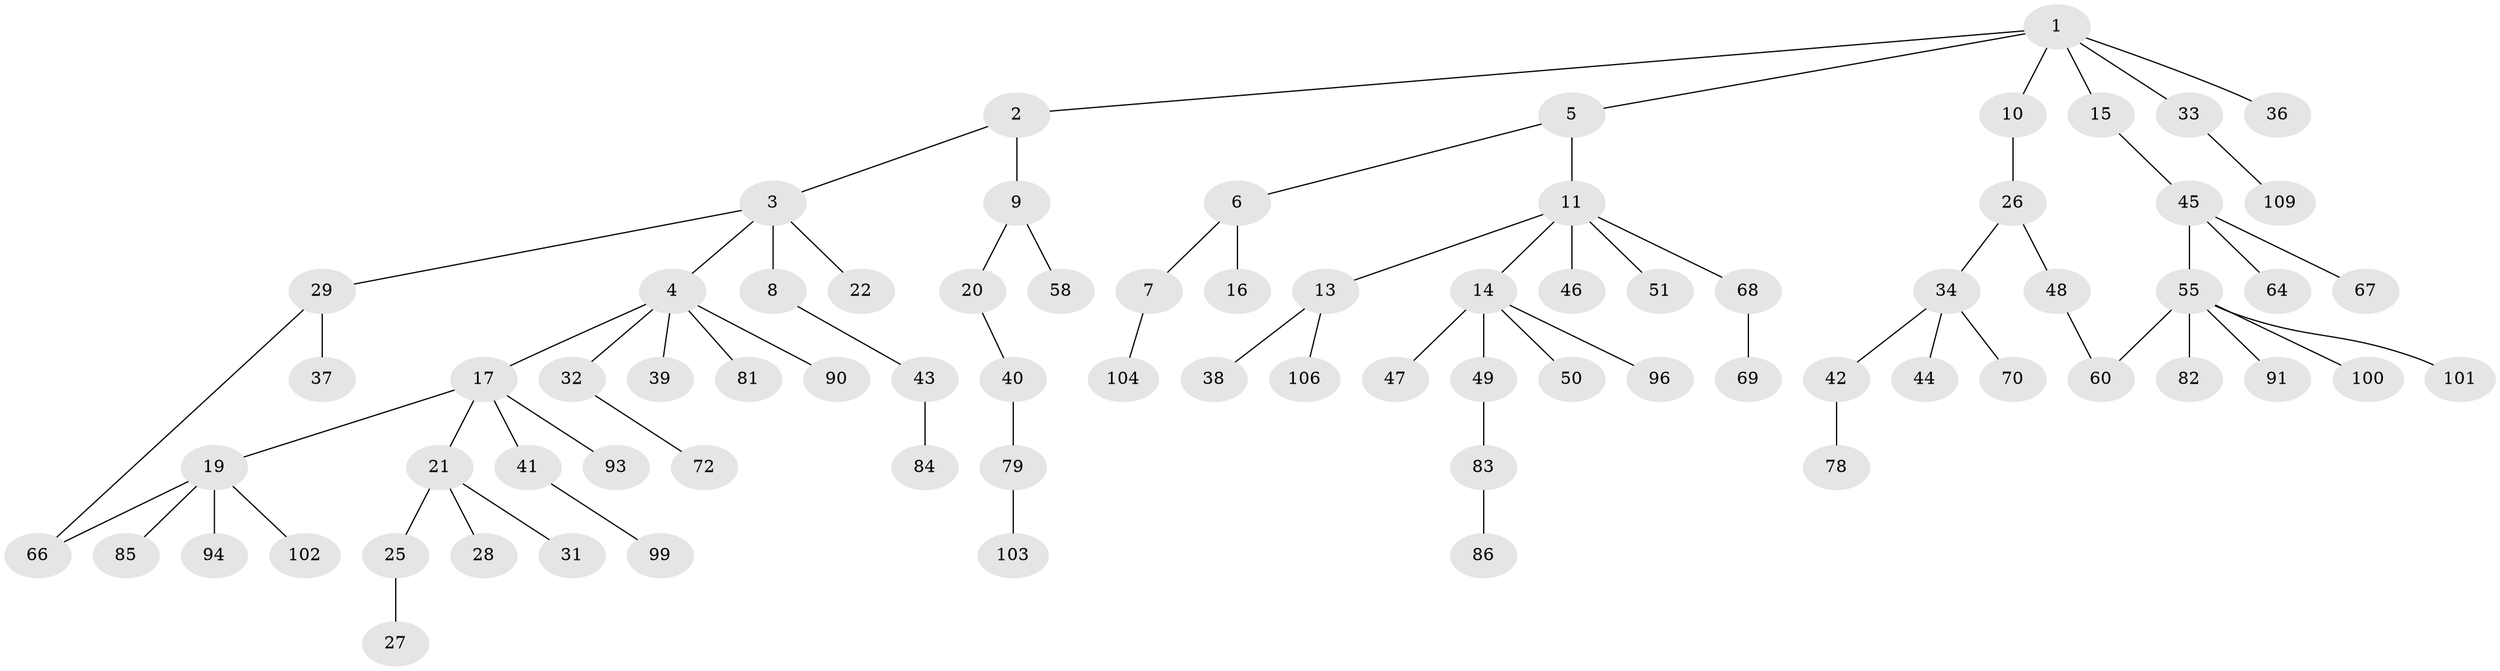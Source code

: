 // original degree distribution, {7: 0.009174311926605505, 3: 0.13761467889908258, 6: 0.009174311926605505, 5: 0.027522935779816515, 4: 0.09174311926605505, 2: 0.25688073394495414, 1: 0.46788990825688076}
// Generated by graph-tools (version 1.1) at 2025/10/02/27/25 16:10:56]
// undirected, 76 vertices, 77 edges
graph export_dot {
graph [start="1"]
  node [color=gray90,style=filled];
  1 [super="+59"];
  2;
  3 [super="+75"];
  4 [super="+18"];
  5 [super="+62"];
  6 [super="+77"];
  7;
  8 [super="+56"];
  9 [super="+57"];
  10 [super="+65"];
  11 [super="+12"];
  13 [super="+24"];
  14 [super="+35"];
  15;
  16 [super="+80"];
  17 [super="+30"];
  19 [super="+63"];
  20;
  21 [super="+23"];
  22 [super="+87"];
  25;
  26;
  27 [super="+53"];
  28;
  29 [super="+76"];
  31;
  32;
  33;
  34 [super="+52"];
  36;
  37;
  38;
  39;
  40;
  41 [super="+74"];
  42;
  43 [super="+95"];
  44;
  45;
  46;
  47;
  48 [super="+54"];
  49 [super="+73"];
  50;
  51;
  55 [super="+61"];
  58;
  60;
  64;
  66 [super="+71"];
  67 [super="+92"];
  68;
  69 [super="+89"];
  70;
  72 [super="+107"];
  78;
  79 [super="+88"];
  81;
  82;
  83;
  84 [super="+97"];
  85;
  86;
  90 [super="+98"];
  91;
  93 [super="+108"];
  94;
  96;
  99;
  100;
  101;
  102;
  103;
  104 [super="+105"];
  106;
  109;
  1 -- 2;
  1 -- 5;
  1 -- 10;
  1 -- 15;
  1 -- 33;
  1 -- 36;
  2 -- 3;
  2 -- 9;
  3 -- 4;
  3 -- 8;
  3 -- 22;
  3 -- 29;
  4 -- 17;
  4 -- 39;
  4 -- 90;
  4 -- 32;
  4 -- 81;
  5 -- 6;
  5 -- 11;
  6 -- 7;
  6 -- 16;
  7 -- 104;
  8 -- 43;
  9 -- 20;
  9 -- 58;
  10 -- 26;
  11 -- 68;
  11 -- 51;
  11 -- 14;
  11 -- 13;
  11 -- 46;
  13 -- 38;
  13 -- 106;
  14 -- 50;
  14 -- 96;
  14 -- 49;
  14 -- 47;
  15 -- 45;
  17 -- 19;
  17 -- 21;
  17 -- 93;
  17 -- 41;
  19 -- 66;
  19 -- 102;
  19 -- 85;
  19 -- 94;
  20 -- 40;
  21 -- 25;
  21 -- 31;
  21 -- 28;
  25 -- 27;
  26 -- 34;
  26 -- 48;
  29 -- 37;
  29 -- 66;
  32 -- 72;
  33 -- 109;
  34 -- 42;
  34 -- 44;
  34 -- 70;
  40 -- 79;
  41 -- 99;
  42 -- 78;
  43 -- 84;
  45 -- 55;
  45 -- 64;
  45 -- 67;
  48 -- 60;
  49 -- 83;
  55 -- 101;
  55 -- 82;
  55 -- 100;
  55 -- 91;
  55 -- 60;
  68 -- 69;
  79 -- 103;
  83 -- 86;
}
